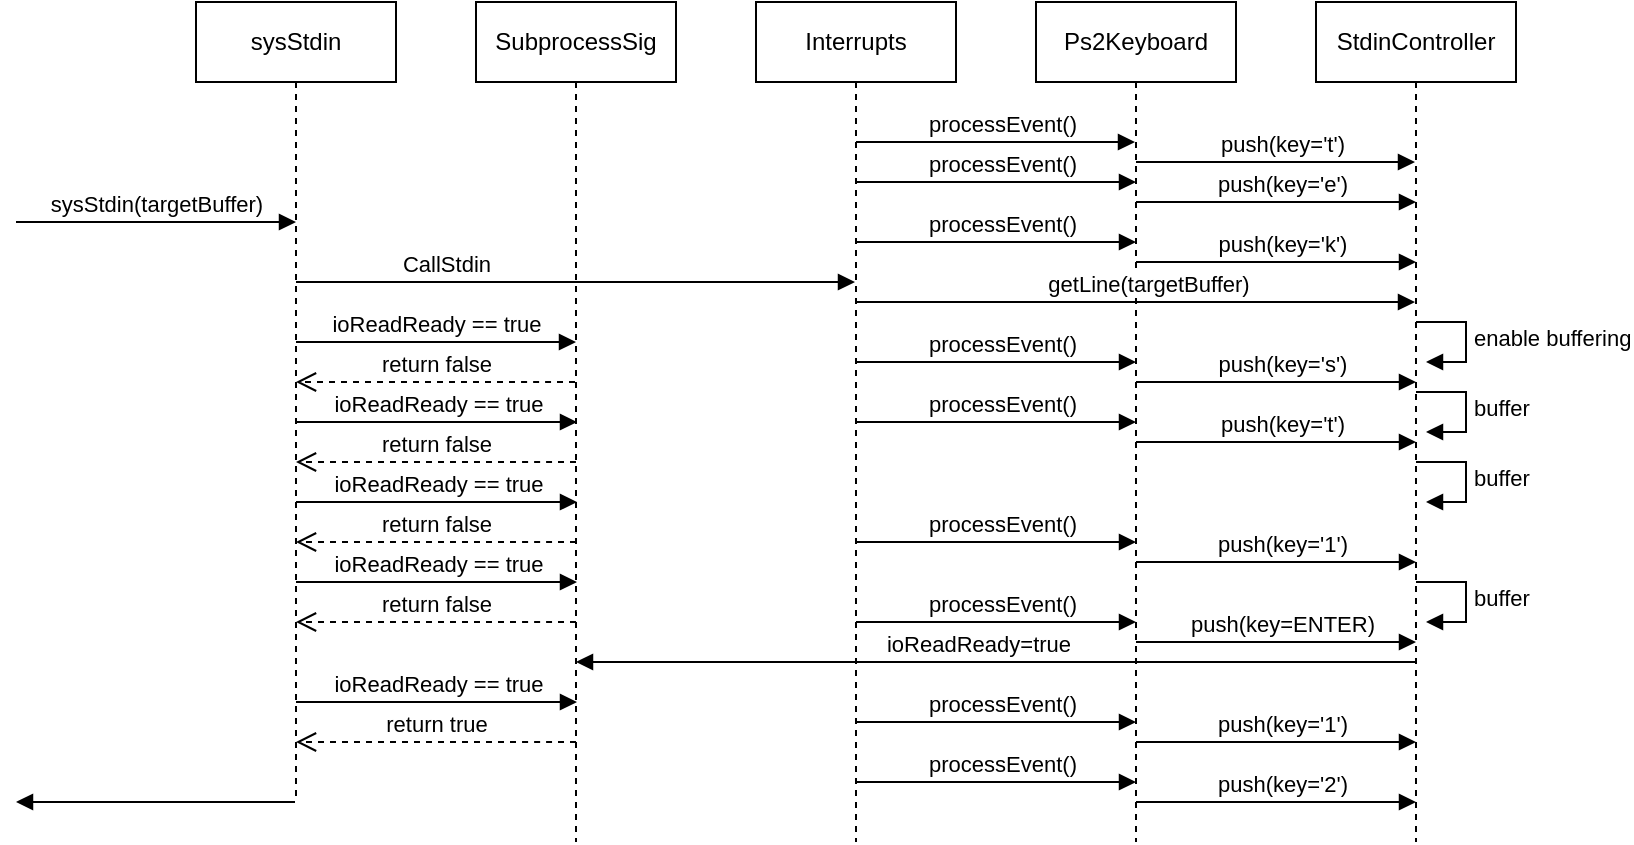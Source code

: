 <mxfile version="12.0.2" type="device" pages="1"><diagram id="HRdhtb8PJhm2OGQdks69" name="Page-1"><mxGraphModel dx="1358" dy="727" grid="1" gridSize="10" guides="1" tooltips="1" connect="1" arrows="1" fold="1" page="1" pageScale="1" pageWidth="850" pageHeight="1100" math="0" shadow="0"><root><mxCell id="0"/><mxCell id="1" parent="0"/><mxCell id="LpIZmnU3jOB12REonho0-1" value="sysStdin" style="shape=umlLifeline;perimeter=lifelinePerimeter;whiteSpace=wrap;html=1;container=1;collapsible=0;recursiveResize=0;outlineConnect=0;" vertex="1" parent="1"><mxGeometry x="150" y="20" width="100" height="400" as="geometry"/></mxCell><mxCell id="LpIZmnU3jOB12REonho0-4" value="SubprocessSig" style="shape=umlLifeline;perimeter=lifelinePerimeter;whiteSpace=wrap;html=1;container=1;collapsible=0;recursiveResize=0;outlineConnect=0;" vertex="1" parent="1"><mxGeometry x="290" y="20" width="100" height="420" as="geometry"/></mxCell><mxCell id="LpIZmnU3jOB12REonho0-5" value="Interrupts" style="shape=umlLifeline;perimeter=lifelinePerimeter;whiteSpace=wrap;html=1;container=1;collapsible=0;recursiveResize=0;outlineConnect=0;" vertex="1" parent="1"><mxGeometry x="430" y="20" width="100" height="420" as="geometry"/></mxCell><mxCell id="LpIZmnU3jOB12REonho0-11" value="CallStdin" style="html=1;verticalAlign=bottom;endArrow=block;" edge="1" target="LpIZmnU3jOB12REonho0-5" parent="1" source="LpIZmnU3jOB12REonho0-1"><mxGeometry x="-0.473" relative="1" as="geometry"><mxPoint x="570" y="80" as="sourcePoint"/><mxPoint x="505" y="80" as="targetPoint"/><Array as="points"><mxPoint x="330" y="160"/><mxPoint x="420" y="160"/></Array><mxPoint x="1" as="offset"/></mxGeometry></mxCell><mxCell id="LpIZmnU3jOB12REonho0-13" value="Ps2Keyboard" style="shape=umlLifeline;perimeter=lifelinePerimeter;whiteSpace=wrap;html=1;container=1;collapsible=0;recursiveResize=0;outlineConnect=0;" vertex="1" parent="1"><mxGeometry x="570" y="20" width="100" height="420" as="geometry"/></mxCell><mxCell id="LpIZmnU3jOB12REonho0-16" value="processEvent()" style="html=1;verticalAlign=bottom;endArrow=block;" edge="1" parent="1" source="LpIZmnU3jOB12REonho0-5" target="LpIZmnU3jOB12REonho0-13"><mxGeometry x="0.041" relative="1" as="geometry"><mxPoint x="530" y="130" as="sourcePoint"/><mxPoint x="835.5" y="130" as="targetPoint"/><mxPoint as="offset"/><Array as="points"><mxPoint x="560" y="90"/></Array></mxGeometry></mxCell><mxCell id="LpIZmnU3jOB12REonho0-19" value="StdinController" style="shape=umlLifeline;perimeter=lifelinePerimeter;whiteSpace=wrap;html=1;container=1;collapsible=0;recursiveResize=0;outlineConnect=0;" vertex="1" parent="1"><mxGeometry x="710" y="20" width="100" height="420" as="geometry"/></mxCell><mxCell id="LpIZmnU3jOB12REonho0-20" value="push(key='t')" style="html=1;verticalAlign=bottom;endArrow=block;" edge="1" parent="1" source="LpIZmnU3jOB12REonho0-13" target="LpIZmnU3jOB12REonho0-19"><mxGeometry x="0.041" relative="1" as="geometry"><mxPoint x="650" y="100" as="sourcePoint"/><mxPoint x="780" y="100" as="targetPoint"/><mxPoint as="offset"/><Array as="points"><mxPoint x="690.5" y="100"/></Array></mxGeometry></mxCell><mxCell id="LpIZmnU3jOB12REonho0-22" value="processEvent()" style="html=1;verticalAlign=bottom;endArrow=block;" edge="1" parent="1"><mxGeometry x="0.041" relative="1" as="geometry"><mxPoint x="480" y="110" as="sourcePoint"/><mxPoint x="620" y="110" as="targetPoint"/><mxPoint as="offset"/><Array as="points"><mxPoint x="560.5" y="110"/></Array></mxGeometry></mxCell><mxCell id="LpIZmnU3jOB12REonho0-23" value="push(key='e')" style="html=1;verticalAlign=bottom;endArrow=block;" edge="1" parent="1"><mxGeometry x="0.041" relative="1" as="geometry"><mxPoint x="620" y="120" as="sourcePoint"/><mxPoint x="760" y="120" as="targetPoint"/><mxPoint as="offset"/><Array as="points"><mxPoint x="691" y="120"/></Array></mxGeometry></mxCell><mxCell id="LpIZmnU3jOB12REonho0-24" value="processEvent()" style="html=1;verticalAlign=bottom;endArrow=block;" edge="1" parent="1"><mxGeometry x="0.041" relative="1" as="geometry"><mxPoint x="480" y="140" as="sourcePoint"/><mxPoint x="620" y="140" as="targetPoint"/><mxPoint as="offset"/><Array as="points"><mxPoint x="560.5" y="140"/></Array></mxGeometry></mxCell><mxCell id="LpIZmnU3jOB12REonho0-25" value="push(key='k')" style="html=1;verticalAlign=bottom;endArrow=block;" edge="1" parent="1"><mxGeometry x="0.041" relative="1" as="geometry"><mxPoint x="620" y="150" as="sourcePoint"/><mxPoint x="760" y="150" as="targetPoint"/><mxPoint as="offset"/><Array as="points"><mxPoint x="691" y="150"/></Array></mxGeometry></mxCell><mxCell id="LpIZmnU3jOB12REonho0-26" value="getLine(targetBuffer)" style="html=1;verticalAlign=bottom;endArrow=block;" edge="1" parent="1" target="LpIZmnU3jOB12REonho0-19"><mxGeometry x="0.041" relative="1" as="geometry"><mxPoint x="480" y="170" as="sourcePoint"/><mxPoint x="620" y="170" as="targetPoint"/><mxPoint as="offset"/><Array as="points"><mxPoint x="560.5" y="170"/></Array></mxGeometry></mxCell><mxCell id="LpIZmnU3jOB12REonho0-27" value="processEvent()" style="html=1;verticalAlign=bottom;endArrow=block;" edge="1" parent="1"><mxGeometry x="0.041" relative="1" as="geometry"><mxPoint x="480" y="200" as="sourcePoint"/><mxPoint x="620" y="200" as="targetPoint"/><mxPoint as="offset"/><Array as="points"><mxPoint x="560.5" y="200"/></Array></mxGeometry></mxCell><mxCell id="LpIZmnU3jOB12REonho0-29" value="push(key='s')" style="html=1;verticalAlign=bottom;endArrow=block;" edge="1" parent="1"><mxGeometry x="0.041" relative="1" as="geometry"><mxPoint x="620" y="210" as="sourcePoint"/><mxPoint x="760" y="210" as="targetPoint"/><mxPoint as="offset"/><Array as="points"><mxPoint x="691" y="210"/></Array></mxGeometry></mxCell><mxCell id="LpIZmnU3jOB12REonho0-31" value="processEvent()" style="html=1;verticalAlign=bottom;endArrow=block;" edge="1" parent="1"><mxGeometry x="0.041" relative="1" as="geometry"><mxPoint x="480" y="230" as="sourcePoint"/><mxPoint x="620" y="230" as="targetPoint"/><mxPoint as="offset"/><Array as="points"><mxPoint x="560.5" y="230"/></Array></mxGeometry></mxCell><mxCell id="LpIZmnU3jOB12REonho0-32" value="push(key='t')" style="html=1;verticalAlign=bottom;endArrow=block;" edge="1" parent="1"><mxGeometry x="0.041" relative="1" as="geometry"><mxPoint x="620" y="240" as="sourcePoint"/><mxPoint x="760" y="240" as="targetPoint"/><mxPoint as="offset"/><Array as="points"><mxPoint x="691" y="240"/></Array></mxGeometry></mxCell><mxCell id="LpIZmnU3jOB12REonho0-33" value="processEvent()" style="html=1;verticalAlign=bottom;endArrow=block;" edge="1" parent="1"><mxGeometry x="0.041" relative="1" as="geometry"><mxPoint x="480" y="290" as="sourcePoint"/><mxPoint x="620" y="290" as="targetPoint"/><mxPoint as="offset"/><Array as="points"><mxPoint x="560.5" y="290"/></Array></mxGeometry></mxCell><mxCell id="LpIZmnU3jOB12REonho0-34" value="push(key='1')" style="html=1;verticalAlign=bottom;endArrow=block;" edge="1" parent="1"><mxGeometry x="0.041" relative="1" as="geometry"><mxPoint x="620" y="300" as="sourcePoint"/><mxPoint x="760" y="300" as="targetPoint"/><mxPoint as="offset"/><Array as="points"><mxPoint x="691" y="300"/></Array></mxGeometry></mxCell><mxCell id="LpIZmnU3jOB12REonho0-36" value="enable buffering" style="edgeStyle=orthogonalEdgeStyle;html=1;align=left;spacingLeft=2;endArrow=block;rounded=0;entryX=1;entryY=0;" edge="1" parent="1"><mxGeometry relative="1" as="geometry"><mxPoint x="760" y="180" as="sourcePoint"/><Array as="points"><mxPoint x="785" y="180"/></Array><mxPoint x="765" y="200" as="targetPoint"/></mxGeometry></mxCell><mxCell id="LpIZmnU3jOB12REonho0-37" value="processEvent()" style="html=1;verticalAlign=bottom;endArrow=block;" edge="1" parent="1"><mxGeometry x="0.041" relative="1" as="geometry"><mxPoint x="480" y="330" as="sourcePoint"/><mxPoint x="620" y="330" as="targetPoint"/><mxPoint as="offset"/><Array as="points"><mxPoint x="560.5" y="330"/></Array></mxGeometry></mxCell><mxCell id="LpIZmnU3jOB12REonho0-38" value="push(key=ENTER)" style="html=1;verticalAlign=bottom;endArrow=block;" edge="1" parent="1"><mxGeometry x="0.041" relative="1" as="geometry"><mxPoint x="620" y="340" as="sourcePoint"/><mxPoint x="760" y="340" as="targetPoint"/><mxPoint as="offset"/><Array as="points"><mxPoint x="691" y="340"/></Array></mxGeometry></mxCell><mxCell id="LpIZmnU3jOB12REonho0-39" value="ioReadReady=true" style="html=1;verticalAlign=bottom;endArrow=block;" edge="1" parent="1" source="LpIZmnU3jOB12REonho0-19" target="LpIZmnU3jOB12REonho0-4"><mxGeometry x="0.041" relative="1" as="geometry"><mxPoint x="630" y="370" as="sourcePoint"/><mxPoint x="770" y="370" as="targetPoint"/><mxPoint as="offset"/><Array as="points"><mxPoint x="720" y="350"/><mxPoint x="630" y="350"/></Array></mxGeometry></mxCell><mxCell id="LpIZmnU3jOB12REonho0-40" value="buffer" style="edgeStyle=orthogonalEdgeStyle;html=1;align=left;spacingLeft=2;endArrow=block;rounded=0;entryX=1;entryY=0;" edge="1" parent="1"><mxGeometry relative="1" as="geometry"><mxPoint x="760" y="215" as="sourcePoint"/><Array as="points"><mxPoint x="785" y="215"/></Array><mxPoint x="765" y="235" as="targetPoint"/></mxGeometry></mxCell><mxCell id="LpIZmnU3jOB12REonho0-41" value="buffer" style="edgeStyle=orthogonalEdgeStyle;html=1;align=left;spacingLeft=2;endArrow=block;rounded=0;entryX=1;entryY=0;" edge="1" parent="1"><mxGeometry relative="1" as="geometry"><mxPoint x="760" y="250" as="sourcePoint"/><Array as="points"><mxPoint x="785" y="250"/></Array><mxPoint x="765" y="270" as="targetPoint"/></mxGeometry></mxCell><mxCell id="LpIZmnU3jOB12REonho0-42" value="buffer" style="edgeStyle=orthogonalEdgeStyle;html=1;align=left;spacingLeft=2;endArrow=block;rounded=0;entryX=1;entryY=0;" edge="1" parent="1"><mxGeometry relative="1" as="geometry"><mxPoint x="760" y="310" as="sourcePoint"/><Array as="points"><mxPoint x="785" y="310"/></Array><mxPoint x="765" y="330" as="targetPoint"/></mxGeometry></mxCell><mxCell id="LpIZmnU3jOB12REonho0-43" value="processEvent()" style="html=1;verticalAlign=bottom;endArrow=block;" edge="1" parent="1"><mxGeometry x="0.041" relative="1" as="geometry"><mxPoint x="480" y="380" as="sourcePoint"/><mxPoint x="620" y="380" as="targetPoint"/><mxPoint as="offset"/><Array as="points"><mxPoint x="560.5" y="380"/></Array></mxGeometry></mxCell><mxCell id="LpIZmnU3jOB12REonho0-44" value="push(key='1')" style="html=1;verticalAlign=bottom;endArrow=block;" edge="1" parent="1"><mxGeometry x="0.041" relative="1" as="geometry"><mxPoint x="620" y="390" as="sourcePoint"/><mxPoint x="760" y="390" as="targetPoint"/><mxPoint as="offset"/><Array as="points"><mxPoint x="691" y="390"/></Array></mxGeometry></mxCell><mxCell id="LpIZmnU3jOB12REonho0-45" value="processEvent()" style="html=1;verticalAlign=bottom;endArrow=block;" edge="1" parent="1"><mxGeometry x="0.041" relative="1" as="geometry"><mxPoint x="480" y="410" as="sourcePoint"/><mxPoint x="620" y="410" as="targetPoint"/><mxPoint as="offset"/><Array as="points"><mxPoint x="560.5" y="410"/></Array></mxGeometry></mxCell><mxCell id="LpIZmnU3jOB12REonho0-46" value="push(key='2')" style="html=1;verticalAlign=bottom;endArrow=block;" edge="1" parent="1"><mxGeometry x="0.041" relative="1" as="geometry"><mxPoint x="620" y="420" as="sourcePoint"/><mxPoint x="760" y="420" as="targetPoint"/><mxPoint as="offset"/><Array as="points"><mxPoint x="691" y="420"/></Array></mxGeometry></mxCell><mxCell id="LpIZmnU3jOB12REonho0-48" value="ioReadReady == true" style="html=1;verticalAlign=bottom;endArrow=block;" edge="1" parent="1" source="LpIZmnU3jOB12REonho0-1"><mxGeometry relative="1" as="geometry"><mxPoint x="300" y="190" as="sourcePoint"/><mxPoint x="340" y="190" as="targetPoint"/></mxGeometry></mxCell><mxCell id="LpIZmnU3jOB12REonho0-49" value="return false" style="html=1;verticalAlign=bottom;endArrow=open;dashed=1;endSize=8;" edge="1" source="LpIZmnU3jOB12REonho0-4" parent="1" target="LpIZmnU3jOB12REonho0-1"><mxGeometry relative="1" as="geometry"><mxPoint x="300" y="247" as="targetPoint"/><mxPoint x="240" y="247" as="sourcePoint"/><Array as="points"><mxPoint x="320" y="210"/></Array></mxGeometry></mxCell><mxCell id="LpIZmnU3jOB12REonho0-50" value="ioReadReady == true" style="html=1;verticalAlign=bottom;endArrow=block;" edge="1" parent="1"><mxGeometry relative="1" as="geometry"><mxPoint x="200" y="230" as="sourcePoint"/><mxPoint x="340.5" y="230" as="targetPoint"/></mxGeometry></mxCell><mxCell id="LpIZmnU3jOB12REonho0-51" value="return false" style="html=1;verticalAlign=bottom;endArrow=open;dashed=1;endSize=8;" edge="1" parent="1"><mxGeometry relative="1" as="geometry"><mxPoint x="200" y="250" as="targetPoint"/><mxPoint x="340" y="250" as="sourcePoint"/><Array as="points"><mxPoint x="320.5" y="250"/></Array></mxGeometry></mxCell><mxCell id="LpIZmnU3jOB12REonho0-54" value="ioReadReady == true" style="html=1;verticalAlign=bottom;endArrow=block;" edge="1" parent="1"><mxGeometry relative="1" as="geometry"><mxPoint x="200" y="270" as="sourcePoint"/><mxPoint x="340.5" y="270" as="targetPoint"/></mxGeometry></mxCell><mxCell id="LpIZmnU3jOB12REonho0-55" value="return false" style="html=1;verticalAlign=bottom;endArrow=open;dashed=1;endSize=8;" edge="1" parent="1"><mxGeometry relative="1" as="geometry"><mxPoint x="200" y="290" as="targetPoint"/><mxPoint x="340" y="290" as="sourcePoint"/><Array as="points"><mxPoint x="320.5" y="290"/></Array></mxGeometry></mxCell><mxCell id="LpIZmnU3jOB12REonho0-56" value="ioReadReady == true" style="html=1;verticalAlign=bottom;endArrow=block;" edge="1" parent="1"><mxGeometry relative="1" as="geometry"><mxPoint x="200" y="310" as="sourcePoint"/><mxPoint x="340.5" y="310" as="targetPoint"/></mxGeometry></mxCell><mxCell id="LpIZmnU3jOB12REonho0-57" value="return false" style="html=1;verticalAlign=bottom;endArrow=open;dashed=1;endSize=8;" edge="1" parent="1"><mxGeometry relative="1" as="geometry"><mxPoint x="200" y="330" as="targetPoint"/><mxPoint x="340" y="330" as="sourcePoint"/><Array as="points"><mxPoint x="320.5" y="330"/></Array></mxGeometry></mxCell><mxCell id="LpIZmnU3jOB12REonho0-58" value="ioReadReady == true" style="html=1;verticalAlign=bottom;endArrow=block;" edge="1" parent="1"><mxGeometry relative="1" as="geometry"><mxPoint x="200" y="370" as="sourcePoint"/><mxPoint x="340.5" y="370" as="targetPoint"/></mxGeometry></mxCell><mxCell id="LpIZmnU3jOB12REonho0-59" value="return true" style="html=1;verticalAlign=bottom;endArrow=open;dashed=1;endSize=8;" edge="1" parent="1"><mxGeometry relative="1" as="geometry"><mxPoint x="200" y="390" as="targetPoint"/><mxPoint x="340" y="390" as="sourcePoint"/><Array as="points"><mxPoint x="320.5" y="390"/></Array></mxGeometry></mxCell><mxCell id="LpIZmnU3jOB12REonho0-63" value="sysStdin(targetBuffer)" style="html=1;verticalAlign=bottom;endArrow=block;" edge="1" parent="1"><mxGeometry width="80" relative="1" as="geometry"><mxPoint x="60" y="130" as="sourcePoint"/><mxPoint x="200" y="130" as="targetPoint"/></mxGeometry></mxCell><mxCell id="LpIZmnU3jOB12REonho0-64" value="" style="html=1;verticalAlign=bottom;endArrow=block;" edge="1" parent="1" source="LpIZmnU3jOB12REonho0-1"><mxGeometry width="80" relative="1" as="geometry"><mxPoint x="100" y="410" as="sourcePoint"/><mxPoint x="60" y="420" as="targetPoint"/></mxGeometry></mxCell></root></mxGraphModel></diagram></mxfile>